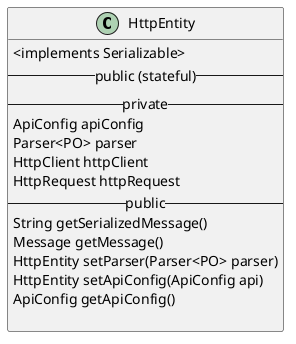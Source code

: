 @startuml
class HttpEntity  {
    <implements Serializable>
  -- public (stateful) --
  -- private --
  ApiConfig apiConfig
  Parser<PO> parser
  HttpClient httpClient
  HttpRequest httpRequest
  -- public --
  String getSerializedMessage()
  Message getMessage()
  HttpEntity setParser(Parser<PO> parser)
  HttpEntity setApiConfig(ApiConfig api)
  ApiConfig getApiConfig()
  
}
@enduml

